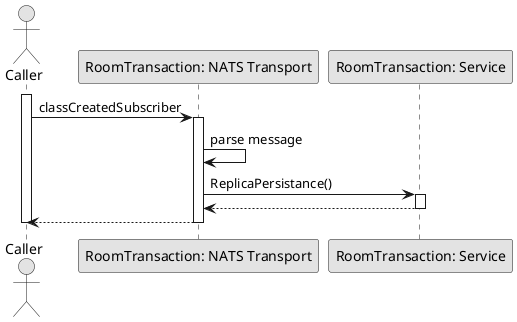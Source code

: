 @startuml SubscribeClassCreated

skinparam ConditionStyle hline
skinparam Monochrome true
skinparam Shadowing false

actor Caller
participant "RoomTransaction: NATS Transport" as RoomTransactionNATSTransport
participant "RoomTransaction: Service" as RoomTransactionService

activate Caller

Caller->RoomTransactionNATSTransport: classCreatedSubscriber
activate RoomTransactionNATSTransport
RoomTransactionNATSTransport->RoomTransactionNATSTransport: parse message
RoomTransactionNATSTransport->RoomTransactionService: ReplicaPersistance()
activate RoomTransactionService
RoomTransactionService-->RoomTransactionNATSTransport
deactivate RoomTransactionService
RoomTransactionNATSTransport-->Caller
deactivate RoomTransactionNATSTransport

deactivate Caller

@enduml